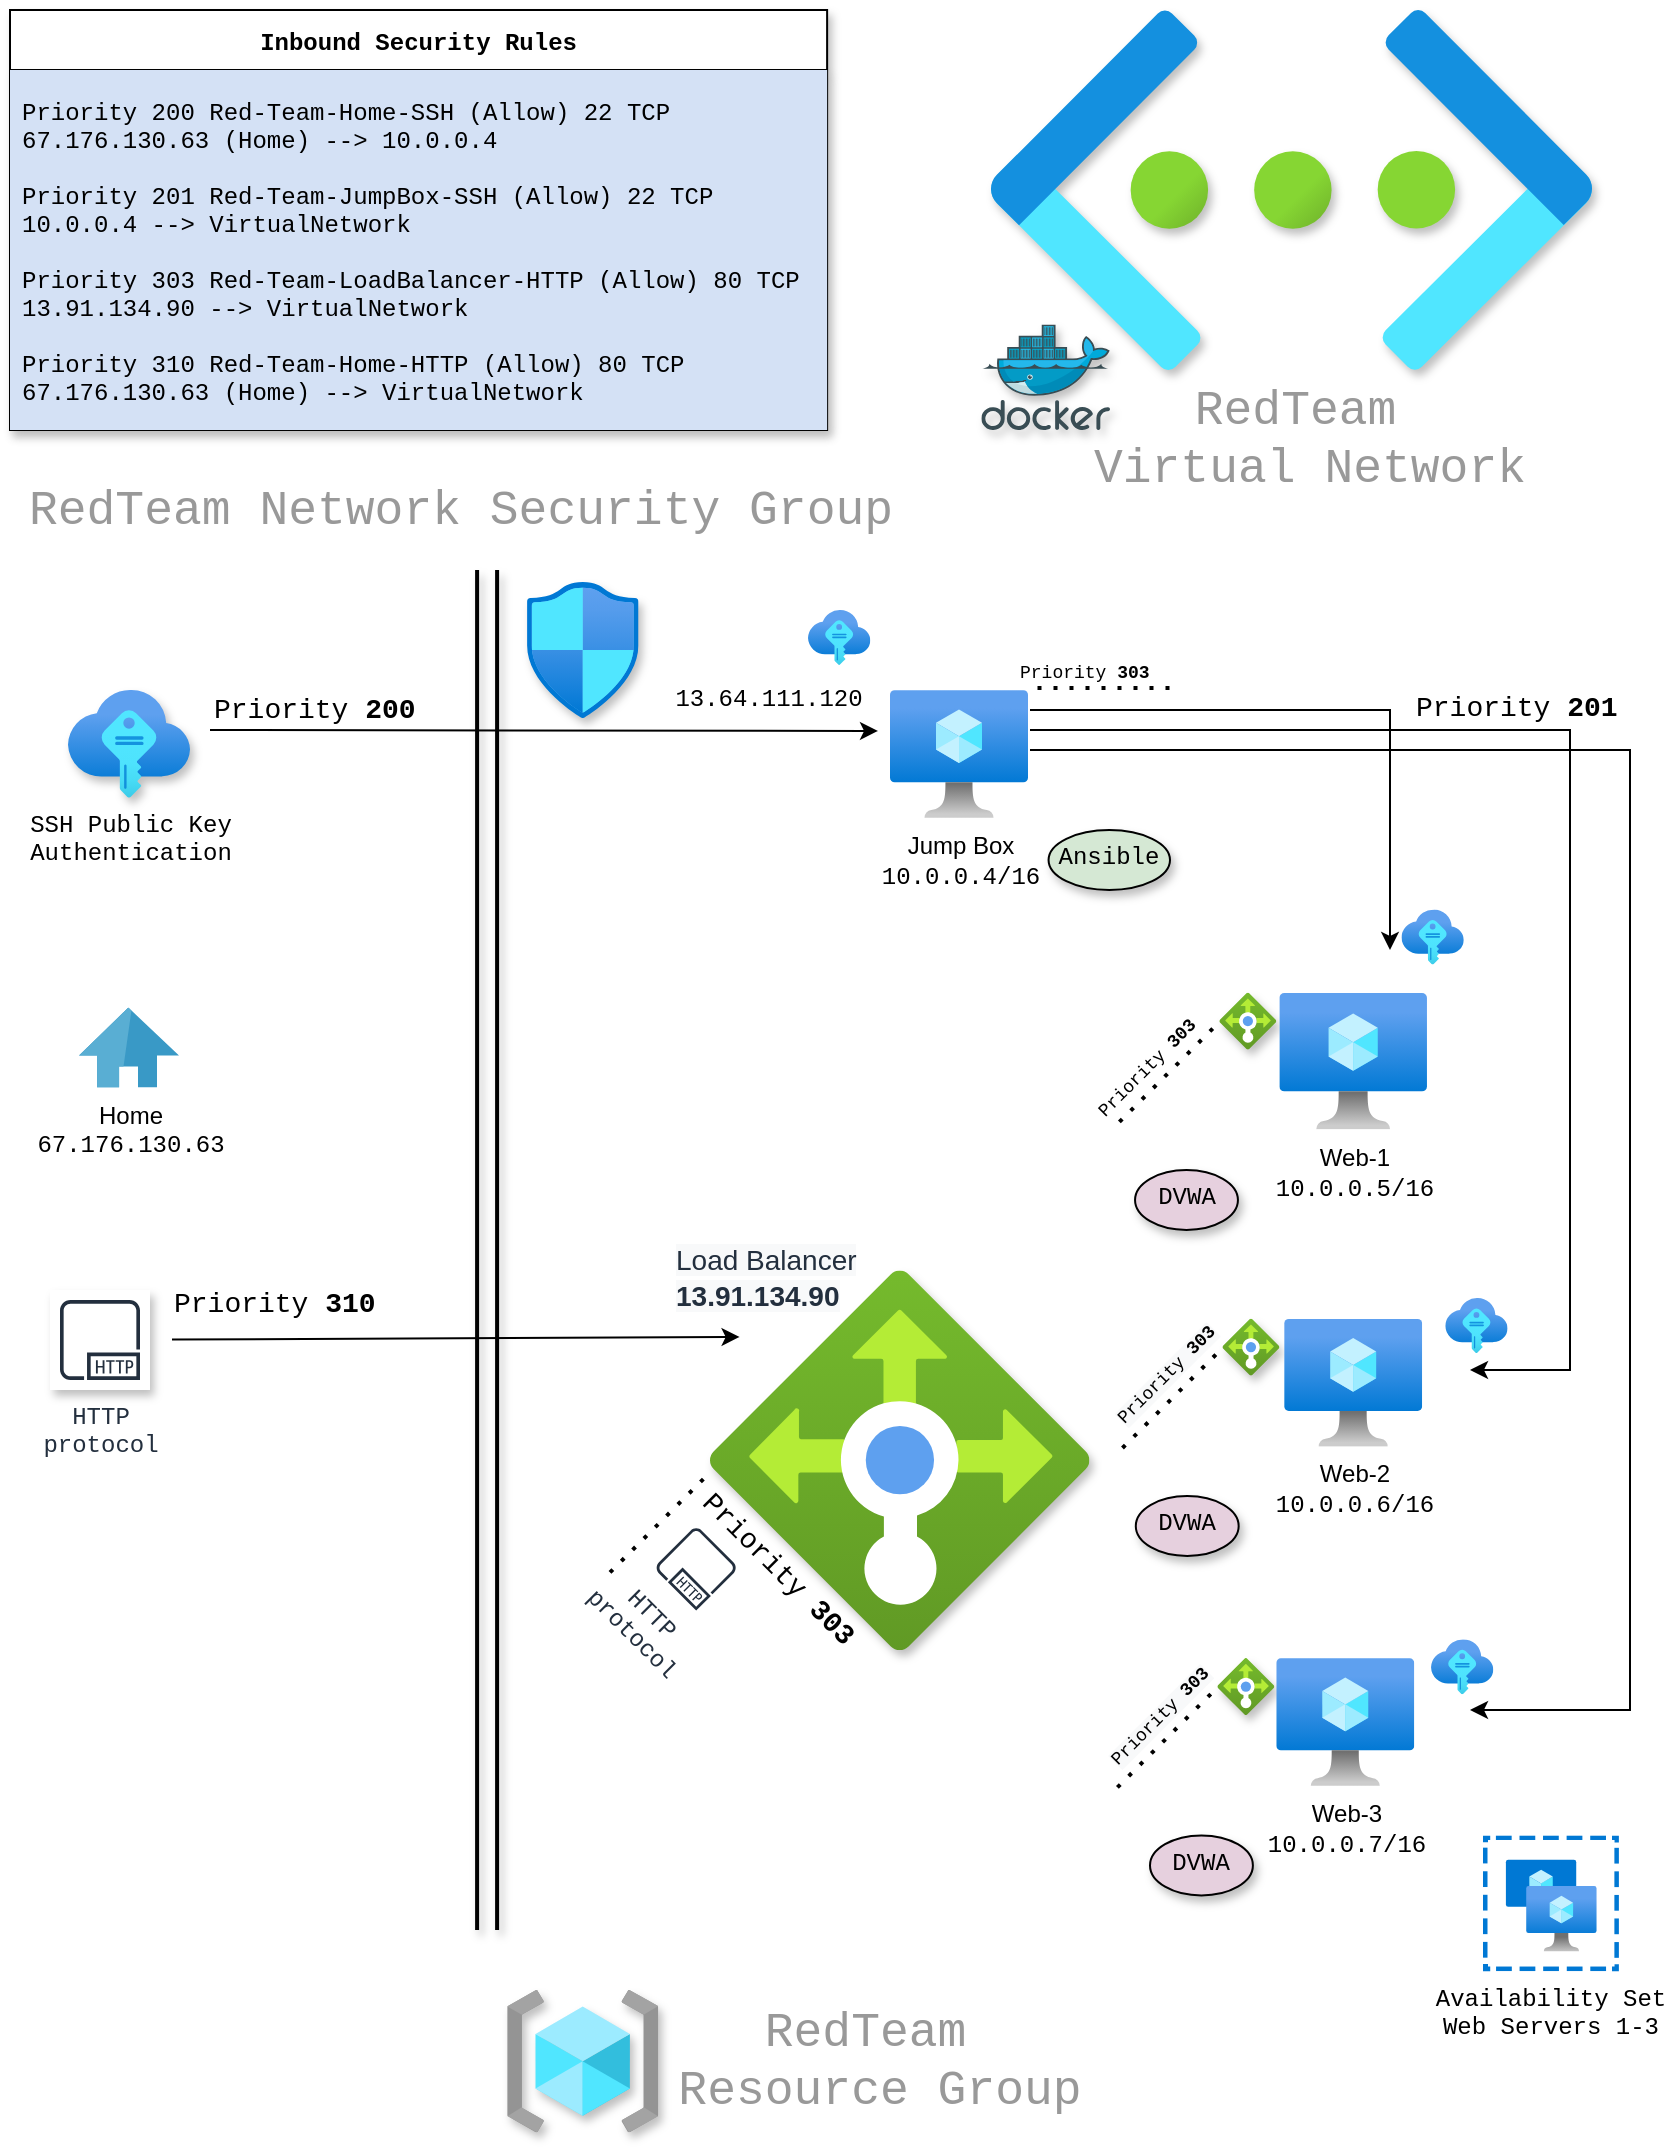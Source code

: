 <mxfile version="17.1.3" type="device"><diagram id="D3BmIXVJ4QWr_FONu_qq" name="Page-1"><mxGraphModel dx="2213" dy="1095" grid="1" gridSize="10" guides="1" tooltips="1" connect="1" arrows="1" fold="1" page="1" pageScale="1" pageWidth="850" pageHeight="1100" background="#ffffff" math="0" shadow="0"><root><mxCell id="0"/><mxCell id="1" parent="0"/><mxCell id="Kiv5lyYpGVKbAK4RdNvs-40" style="edgeStyle=orthogonalEdgeStyle;rounded=0;orthogonalLoop=1;jettySize=auto;html=1;fontFamily=Courier New;fontSize=10;" parent="1" edge="1"><mxGeometry relative="1" as="geometry"><mxPoint x="700" y="490" as="targetPoint"/><mxPoint x="520" y="370" as="sourcePoint"/><Array as="points"><mxPoint x="522" y="370"/><mxPoint x="700" y="370"/></Array></mxGeometry></mxCell><mxCell id="Kiv5lyYpGVKbAK4RdNvs-35" value="&lt;font face=&quot;Courier New&quot;&gt;13.64.111.120&lt;/font&gt;" style="text;html=1;align=center;verticalAlign=middle;resizable=0;points=[];autosize=1;strokeColor=none;fillColor=none;" parent="1" vertex="1"><mxGeometry x="334.18" y="354" width="110" height="20" as="geometry"/></mxCell><mxCell id="Kiv5lyYpGVKbAK4RdNvs-41" style="edgeStyle=orthogonalEdgeStyle;rounded=0;orthogonalLoop=1;jettySize=auto;html=1;fontFamily=Courier New;fontSize=10;" parent="1" edge="1"><mxGeometry relative="1" as="geometry"><mxPoint x="740" y="700" as="targetPoint"/><mxPoint x="520" y="380" as="sourcePoint"/><Array as="points"><mxPoint x="790" y="380"/><mxPoint x="790" y="700"/></Array></mxGeometry></mxCell><mxCell id="Kiv5lyYpGVKbAK4RdNvs-52" value="" style="sketch=0;aspect=fixed;html=1;points=[];align=center;image;fontSize=12;image=img/lib/mscae/Docker.svg;shadow=1;labelBackgroundColor=none;fontFamily=Courier New;" parent="1" vertex="1"><mxGeometry x="495.66" y="177.24" width="64.34" height="52.76" as="geometry"/></mxCell><mxCell id="Kiv5lyYpGVKbAK4RdNvs-53" value="SSH Public Key&lt;br&gt;Authentication" style="aspect=fixed;html=1;points=[];align=center;image;fontSize=12;image=img/lib/azure2/other/SSH_Keys.svg;shadow=1;labelBackgroundColor=none;fontFamily=Courier New;" parent="1" vertex="1"><mxGeometry x="39" y="360" width="61" height="53.82" as="geometry"/></mxCell><mxCell id="Kiv5lyYpGVKbAK4RdNvs-61" value="" style="endArrow=classic;html=1;rounded=0;fontFamily=Courier New;fontSize=10;entryX=-0.087;entryY=0.32;entryDx=0;entryDy=0;entryPerimeter=0;" parent="1" edge="1" target="8bTVbUueLWOZAJ9XIaE6-24"><mxGeometry relative="1" as="geometry"><mxPoint x="110" y="380" as="sourcePoint"/><mxPoint x="450" y="380.5" as="targetPoint"/></mxGeometry></mxCell><mxCell id="Kiv5lyYpGVKbAK4RdNvs-62" value="&lt;br&gt;" style="edgeLabel;resizable=0;html=1;align=center;verticalAlign=middle;shadow=1;labelBackgroundColor=none;fontFamily=Courier New;fontSize=10;" parent="Kiv5lyYpGVKbAK4RdNvs-61" connectable="0" vertex="1"><mxGeometry relative="1" as="geometry"/></mxCell><mxCell id="Kiv5lyYpGVKbAK4RdNvs-63" value="&lt;font style=&quot;font-size: 14px&quot;&gt;Priority &lt;b&gt;200&lt;/b&gt;&lt;/font&gt;" style="edgeLabel;resizable=0;html=1;align=left;verticalAlign=bottom;shadow=1;labelBackgroundColor=none;fontFamily=Courier New;fontSize=10;" parent="Kiv5lyYpGVKbAK4RdNvs-61" connectable="0" vertex="1"><mxGeometry x="-1" relative="1" as="geometry"><mxPoint as="offset"/></mxGeometry></mxCell><mxCell id="Kiv5lyYpGVKbAK4RdNvs-65" value="&lt;font style=&quot;font-size: 14px&quot;&gt;Priority &lt;b&gt;201&lt;/b&gt;&lt;/font&gt;" style="edgeLabel;resizable=0;html=1;align=left;verticalAlign=bottom;shadow=1;labelBackgroundColor=none;fontFamily=Courier New;fontSize=10;" parent="1" connectable="0" vertex="1"><mxGeometry x="710.98" y="379.02" as="geometry"/></mxCell><mxCell id="Kiv5lyYpGVKbAK4RdNvs-66" value="HTTP&#10;protocol" style="sketch=0;outlineConnect=0;fontColor=#232F3E;gradientColor=none;strokeColor=#232F3E;fillColor=#ffffff;dashed=0;verticalLabelPosition=bottom;verticalAlign=top;align=center;html=1;fontSize=12;fontStyle=0;aspect=fixed;shape=mxgraph.aws4.resourceIcon;resIcon=mxgraph.aws4.http_protocol;shadow=1;labelBackgroundColor=none;fontFamily=Courier New;" parent="1" vertex="1"><mxGeometry x="30" y="660" width="50" height="50" as="geometry"/></mxCell><mxCell id="Kiv5lyYpGVKbAK4RdNvs-67" value="" style="endArrow=classic;html=1;rounded=0;fontFamily=Courier New;fontSize=10;entryX=0.25;entryY=1;entryDx=0;entryDy=0;" parent="1" edge="1" target="Kiv5lyYpGVKbAK4RdNvs-95"><mxGeometry relative="1" as="geometry"><mxPoint x="91" y="684.76" as="sourcePoint"/><mxPoint x="340" y="685" as="targetPoint"/></mxGeometry></mxCell><mxCell id="Kiv5lyYpGVKbAK4RdNvs-69" value="&lt;font style=&quot;font-size: 14px&quot;&gt;Priority &lt;b&gt;310&lt;/b&gt;&lt;/font&gt;" style="edgeLabel;resizable=0;html=1;align=left;verticalAlign=bottom;shadow=1;labelBackgroundColor=none;fontFamily=Courier New;fontSize=10;" parent="Kiv5lyYpGVKbAK4RdNvs-67" connectable="0" vertex="1"><mxGeometry x="-1" relative="1" as="geometry"><mxPoint x="-1" y="-7" as="offset"/></mxGeometry></mxCell><mxCell id="Kiv5lyYpGVKbAK4RdNvs-71" value="" style="line;strokeWidth=2;direction=south;html=1;shadow=1;labelBackgroundColor=none;fontFamily=Courier New;fontSize=10;" parent="1" vertex="1"><mxGeometry x="238.55" y="300" width="10" height="680" as="geometry"/></mxCell><mxCell id="Kiv5lyYpGVKbAK4RdNvs-74" style="edgeStyle=orthogonalEdgeStyle;rounded=0;orthogonalLoop=1;jettySize=auto;html=1;fontFamily=Courier New;fontSize=10;" parent="1" edge="1"><mxGeometry relative="1" as="geometry"><mxPoint x="740" y="870" as="targetPoint"/><mxPoint x="520" y="390" as="sourcePoint"/><Array as="points"><mxPoint x="820" y="390"/><mxPoint x="820" y="870"/></Array></mxGeometry></mxCell><mxCell id="Kiv5lyYpGVKbAK4RdNvs-94" value="" style="aspect=fixed;html=1;points=[];align=center;image;fontSize=12;image=img/lib/azure2/networking/Load_Balancers.svg;shadow=1;labelBackgroundColor=none;fontFamily=Courier New;" parent="1" vertex="1"><mxGeometry x="360" y="650.3" width="189.7" height="189.7" as="geometry"/></mxCell><mxCell id="Kiv5lyYpGVKbAK4RdNvs-95" value="&lt;font style=&quot;font-size: 14px&quot;&gt;&lt;span style=&quot;color: rgb(35 , 47 , 62) ; font-family: &amp;#34;helvetica&amp;#34; ; font-style: normal ; font-weight: 400 ; letter-spacing: normal ; text-align: center ; text-indent: 0px ; text-transform: none ; word-spacing: 0px ; background-color: rgb(248 , 249 , 250) ; display: inline ; float: none&quot;&gt;Load Balancer&lt;/span&gt;&lt;br style=&quot;color: rgb(35 , 47 , 62) ; font-family: &amp;#34;helvetica&amp;#34; ; font-style: normal ; font-weight: 400 ; letter-spacing: normal ; text-align: center ; text-indent: 0px ; text-transform: none ; word-spacing: 0px ; background-color: rgb(248 , 249 , 250)&quot;&gt;&lt;b style=&quot;color: rgb(35 , 47 , 62) ; font-family: &amp;#34;helvetica&amp;#34; ; font-style: normal ; letter-spacing: normal ; text-align: center ; text-indent: 0px ; text-transform: none ; word-spacing: 0px ; background-color: rgb(248 , 249 , 250)&quot;&gt;13.91.134.90&lt;/b&gt;&lt;/font&gt;" style="text;whiteSpace=wrap;html=1;fontSize=11;fontFamily=Courier New;" parent="1" vertex="1"><mxGeometry x="341.05" y="630" width="135" height="53.45" as="geometry"/></mxCell><mxCell id="Kiv5lyYpGVKbAK4RdNvs-125" value="" style="shape=image;html=1;verticalAlign=top;verticalLabelPosition=bottom;labelBackgroundColor=#ffffff;imageAspect=0;aspect=fixed;image=https://cdn0.iconfinder.com/data/icons/social-media-2104/24/social_media_social_media_logo_docker-128.png;shadow=1;fontFamily=Courier New;fontSize=11;" parent="1" vertex="1"><mxGeometry x="522.21" y="386.16" width="50.68" height="50.68" as="geometry"/></mxCell><mxCell id="Kiv5lyYpGVKbAK4RdNvs-131" value="Ansible" style="ellipse;whiteSpace=wrap;html=1;fontFamily=Courier New;verticalAlign=top;labelBackgroundColor=none;shadow=1;fillColor=#D5E8D4;" parent="1" vertex="1"><mxGeometry x="529.28" y="430" width="60.72" height="30" as="geometry"/></mxCell><mxCell id="Kiv5lyYpGVKbAK4RdNvs-137" value="Inbound Security Rules" style="swimlane;fontStyle=1;childLayout=stackLayout;horizontal=1;startSize=30;horizontalStack=0;resizeParent=1;resizeParentMax=0;resizeLast=0;collapsible=1;marginBottom=0;shadow=1;labelBackgroundColor=none;fontFamily=Courier New;fontSize=12;" parent="1" vertex="1"><mxGeometry x="10" y="20" width="408.56" height="210" as="geometry"/></mxCell><mxCell id="Kiv5lyYpGVKbAK4RdNvs-138" value="Priority 200 Red-Team-Home-SSH (Allow) 22 TCP&#10;67.176.130.63 (Home) --&gt; 10.0.0.4&#10;&#10;Priority 201 Red-Team-JumpBox-SSH (Allow) 22 TCP&#10;10.0.0.4 --&gt; VirtualNetwork&#10;&#10;Priority 303 Red-Team-LoadBalancer-HTTP (Allow) 80 TCP&#10;13.91.134.90 --&gt; VirtualNetwork&#10;&#10;Priority 310 Red-Team-Home-HTTP (Allow) 80 TCP&#10;67.176.130.63 (Home) --&gt; VirtualNetwork" style="text;strokeColor=none;fillColor=#D4E1F5;align=left;verticalAlign=middle;spacingLeft=4;spacingRight=4;overflow=hidden;points=[[0,0.5],[1,0.5]];portConstraint=eastwest;rotatable=0;shadow=1;labelBackgroundColor=none;fontFamily=Courier New;fontSize=12;" parent="Kiv5lyYpGVKbAK4RdNvs-137" vertex="1"><mxGeometry y="30" width="408.56" height="180" as="geometry"/></mxCell><mxCell id="Kiv5lyYpGVKbAK4RdNvs-146" value="" style="shape=image;html=1;verticalAlign=top;verticalLabelPosition=bottom;labelBackgroundColor=#ffffff;imageAspect=0;aspect=fixed;image=https://cdn0.iconfinder.com/data/icons/social-media-2104/24/social_media_social_media_logo_docker-128.png;shadow=1;fontFamily=Courier New;fontSize=11;" parent="1" vertex="1"><mxGeometry x="600.94" y="558.79" width="41.21" height="41.21" as="geometry"/></mxCell><mxCell id="Kiv5lyYpGVKbAK4RdNvs-147" value="DVWA" style="ellipse;whiteSpace=wrap;html=1;fontFamily=Courier New;verticalAlign=top;labelBackgroundColor=none;shadow=1;fillColor=#E6D0DE;" parent="1" vertex="1"><mxGeometry x="572.52" y="600" width="51.45" height="30" as="geometry"/></mxCell><mxCell id="Kiv5lyYpGVKbAK4RdNvs-158" value="" style="line;strokeWidth=2;direction=south;html=1;shadow=1;labelBackgroundColor=none;fontFamily=Courier New;fontSize=10;" parent="1" vertex="1"><mxGeometry x="248.55" y="300" width="10" height="680" as="geometry"/></mxCell><mxCell id="Kiv5lyYpGVKbAK4RdNvs-165" value="" style="aspect=fixed;html=1;points=[];align=center;image;fontSize=12;image=img/lib/azure2/networking/Load_Balancers.svg;shadow=1;labelBackgroundColor=none;fontFamily=Courier New;" parent="1" vertex="1"><mxGeometry x="614.69" y="511.34" width="28.45" height="28.45" as="geometry"/></mxCell><mxCell id="Kiv5lyYpGVKbAK4RdNvs-170" value="&lt;span style=&quot;color: rgb(153 , 153 , 153) ; text-align: left&quot;&gt;&lt;font style=&quot;font-size: 24px&quot;&gt;RedTeam Network Security Group&lt;/font&gt;&lt;/span&gt;" style="text;html=1;align=center;verticalAlign=middle;resizable=0;points=[];autosize=1;strokeColor=none;fillColor=none;fontSize=14;fontFamily=Courier New;" parent="1" vertex="1"><mxGeometry x="10.0" y="255.52" width="450" height="30" as="geometry"/></mxCell><mxCell id="Kiv5lyYpGVKbAK4RdNvs-172" value="" style="aspect=fixed;html=1;points=[];align=center;image;fontSize=12;image=img/lib/azure2/general/Resource_Groups.svg;shadow=1;labelBackgroundColor=none;fontFamily=Courier New;" parent="1" vertex="1"><mxGeometry x="258.55" y="1010" width="75.63" height="71.18" as="geometry"/></mxCell><mxCell id="Kiv5lyYpGVKbAK4RdNvs-176" value="&lt;span style=&quot;color: rgb(153 , 153 , 153) ; text-align: left&quot;&gt;&lt;font&gt;&lt;font style=&quot;font-size: 24px&quot;&gt;RedTeam&amp;nbsp;&lt;br&gt;Resource Group&lt;/font&gt;&lt;br&gt;&lt;/font&gt;&lt;/span&gt;" style="text;html=1;strokeColor=none;fillColor=none;align=center;verticalAlign=middle;whiteSpace=wrap;rounded=0;shadow=1;labelBackgroundColor=none;fontFamily=Courier New;fontSize=18;" parent="1" vertex="1"><mxGeometry x="339.7" y="1020.59" width="210" height="50" as="geometry"/></mxCell><mxCell id="Kiv5lyYpGVKbAK4RdNvs-177" value="&lt;font style=&quot;font-size: 14px&quot;&gt;Priority &lt;b&gt;303&lt;/b&gt;&lt;/font&gt;" style="edgeLabel;resizable=0;html=1;align=left;verticalAlign=bottom;shadow=1;labelBackgroundColor=none;fontFamily=Courier New;fontSize=10;rotation=45;" parent="1" connectable="0" vertex="1"><mxGeometry x="350" y="770.0" as="geometry"/></mxCell><mxCell id="Kiv5lyYpGVKbAK4RdNvs-178" value="" style="endArrow=none;dashed=1;html=1;dashPattern=1 3;strokeWidth=2;rounded=0;fontFamily=Courier New;fontSize=18;" parent="1" edge="1"><mxGeometry width="50" height="50" relative="1" as="geometry"><mxPoint x="564.69" y="575.98" as="sourcePoint"/><mxPoint x="614.69" y="525.98" as="targetPoint"/><Array as="points"><mxPoint x="594.69" y="545.98"/></Array></mxGeometry></mxCell><mxCell id="Kiv5lyYpGVKbAK4RdNvs-183" value="" style="endArrow=none;dashed=1;html=1;dashPattern=1 3;strokeWidth=2;rounded=0;fontFamily=Courier New;fontSize=18;" parent="1" edge="1"><mxGeometry width="50" height="50" relative="1" as="geometry"><mxPoint x="310" y="801.21" as="sourcePoint"/><mxPoint x="360" y="751.21" as="targetPoint"/></mxGeometry></mxCell><mxCell id="Kiv5lyYpGVKbAK4RdNvs-184" value="" style="aspect=fixed;html=1;points=[];align=center;image;fontSize=12;image=img/lib/azure2/networking/Virtual_Networks.svg;shadow=1;labelBackgroundColor=none;fontFamily=Courier New;" parent="1" vertex="1"><mxGeometry x="500" y="20" width="301.5" height="180" as="geometry"/></mxCell><mxCell id="Kiv5lyYpGVKbAK4RdNvs-185" value="" style="shape=image;html=1;verticalAlign=top;verticalLabelPosition=bottom;labelBackgroundColor=#ffffff;imageAspect=0;aspect=fixed;image=https://cdn1.iconfinder.com/data/icons/operating-system-flat-1/30/ubuntu-128.png;shadow=1;fontFamily=Courier New;fontSize=24;" parent="1" vertex="1"><mxGeometry x="750" y="165.53" width="64.47" height="64.47" as="geometry"/></mxCell><mxCell id="Kiv5lyYpGVKbAK4RdNvs-189" value="" style="shape=image;html=1;verticalAlign=top;verticalLabelPosition=bottom;labelBackgroundColor=#ffffff;imageAspect=0;aspect=fixed;image=https://cdn1.iconfinder.com/data/icons/logos-brands-1/24/logo_brand_brands_logos_ubuntu-128.png;shadow=1;fontFamily=Courier New;fontSize=24;fontStyle=1" parent="1" vertex="1"><mxGeometry x="650.97" y="457.29" width="40" height="40" as="geometry"/></mxCell><mxCell id="Kiv5lyYpGVKbAK4RdNvs-191" value="" style="shape=image;html=1;verticalAlign=top;verticalLabelPosition=bottom;labelBackgroundColor=#ffffff;imageAspect=0;aspect=fixed;image=https://cdn0.iconfinder.com/data/icons/social-media-2104/24/social_media_social_media_logo_docker-128.png;shadow=1;fontFamily=Courier New;fontSize=11;" parent="1" vertex="1"><mxGeometry x="600.94" y="721.8" width="41.21" height="41.21" as="geometry"/></mxCell><mxCell id="Kiv5lyYpGVKbAK4RdNvs-192" value="DVWA" style="ellipse;whiteSpace=wrap;html=1;fontFamily=Courier New;verticalAlign=top;labelBackgroundColor=none;shadow=1;fillColor=#E6D0DE;" parent="1" vertex="1"><mxGeometry x="572.89" y="763.01" width="51.45" height="30" as="geometry"/></mxCell><mxCell id="Kiv5lyYpGVKbAK4RdNvs-194" value="" style="aspect=fixed;html=1;points=[];align=center;image;fontSize=12;image=img/lib/azure2/networking/Load_Balancers.svg;shadow=1;labelBackgroundColor=none;fontFamily=Courier New;" parent="1" vertex="1"><mxGeometry x="616.24" y="674.35" width="28.45" height="28.45" as="geometry"/></mxCell><mxCell id="Kiv5lyYpGVKbAK4RdNvs-195" value="" style="endArrow=none;dashed=1;html=1;dashPattern=1 3;strokeWidth=2;rounded=0;fontFamily=Courier New;fontSize=18;" parent="1" edge="1"><mxGeometry width="50" height="50" relative="1" as="geometry"><mxPoint x="566.24" y="738.99" as="sourcePoint"/><mxPoint x="616.24" y="688.99" as="targetPoint"/><Array as="points"><mxPoint x="596.24" y="708.99"/></Array></mxGeometry></mxCell><mxCell id="Kiv5lyYpGVKbAK4RdNvs-197" value="" style="shape=image;html=1;verticalAlign=top;verticalLabelPosition=bottom;labelBackgroundColor=#ffffff;imageAspect=0;aspect=fixed;image=https://cdn1.iconfinder.com/data/icons/logos-brands-1/24/logo_brand_brands_logos_ubuntu-128.png;shadow=1;fontFamily=Courier New;fontSize=24;fontStyle=1" parent="1" vertex="1"><mxGeometry x="716.09" y="707.76" width="40" height="40" as="geometry"/></mxCell><mxCell id="Kiv5lyYpGVKbAK4RdNvs-198" value="" style="shape=image;html=1;verticalAlign=top;verticalLabelPosition=bottom;labelBackgroundColor=#ffffff;imageAspect=0;aspect=fixed;image=https://cdn0.iconfinder.com/data/icons/social-media-2104/24/social_media_social_media_logo_docker-128.png;shadow=1;fontFamily=Courier New;fontSize=11;" parent="1" vertex="1"><mxGeometry x="605.21" y="891.5" width="41.21" height="41.21" as="geometry"/></mxCell><mxCell id="Kiv5lyYpGVKbAK4RdNvs-199" value="DVWA" style="ellipse;whiteSpace=wrap;html=1;fontFamily=Courier New;verticalAlign=top;labelBackgroundColor=none;shadow=1;fillColor=#E6D0DE;" parent="1" vertex="1"><mxGeometry x="580.0" y="932.71" width="51.45" height="30" as="geometry"/></mxCell><mxCell id="Kiv5lyYpGVKbAK4RdNvs-201" value="" style="aspect=fixed;html=1;points=[];align=center;image;fontSize=12;image=img/lib/azure2/networking/Load_Balancers.svg;shadow=1;labelBackgroundColor=none;fontFamily=Courier New;" parent="1" vertex="1"><mxGeometry x="613.7" y="844.05" width="28.45" height="28.45" as="geometry"/></mxCell><mxCell id="Kiv5lyYpGVKbAK4RdNvs-202" value="" style="endArrow=none;dashed=1;html=1;dashPattern=1 3;strokeWidth=2;rounded=0;fontFamily=Courier New;fontSize=18;" parent="1" edge="1"><mxGeometry width="50" height="50" relative="1" as="geometry"><mxPoint x="563.7" y="908.69" as="sourcePoint"/><mxPoint x="613.7" y="858.69" as="targetPoint"/><Array as="points"><mxPoint x="593.7" y="878.69"/></Array></mxGeometry></mxCell><mxCell id="Kiv5lyYpGVKbAK4RdNvs-204" value="" style="shape=image;html=1;verticalAlign=top;verticalLabelPosition=bottom;labelBackgroundColor=#ffffff;imageAspect=0;aspect=fixed;image=https://cdn1.iconfinder.com/data/icons/logos-brands-1/24/logo_brand_brands_logos_ubuntu-128.png;shadow=1;fontFamily=Courier New;fontSize=24;fontStyle=1" parent="1" vertex="1"><mxGeometry x="710.0" y="880" width="40" height="40" as="geometry"/></mxCell><mxCell id="8bTVbUueLWOZAJ9XIaE6-7" value="&lt;font style=&quot;font-size: 9px&quot;&gt;Priority &lt;b&gt;303&lt;/b&gt;&lt;/font&gt;" style="edgeLabel;resizable=0;html=1;align=left;verticalAlign=bottom;shadow=1;labelBackgroundColor=none;fontFamily=Courier New;fontSize=10;rotation=-45;" connectable="0" vertex="1" parent="1"><mxGeometry x="560.0" y="579.4" as="geometry"/></mxCell><mxCell id="8bTVbUueLWOZAJ9XIaE6-10" value="&lt;meta charset=&quot;utf-8&quot;&gt;&lt;span style=&quot;color: rgb(0, 0, 0); font-family: &amp;quot;courier new&amp;quot;; font-size: 9px; font-style: normal; font-weight: 400; letter-spacing: normal; text-align: left; text-indent: 0px; text-transform: none; word-spacing: 0px; background-color: rgb(248, 249, 250); display: inline; float: none;&quot;&gt;Priority&lt;span&gt;&amp;nbsp;&lt;/span&gt;&lt;/span&gt;&lt;b style=&quot;color: rgb(0, 0, 0); font-family: &amp;quot;courier new&amp;quot;; font-size: 9px; font-style: normal; letter-spacing: normal; text-align: left; text-indent: 0px; text-transform: none; word-spacing: 0px; background-color: rgb(248, 249, 250);&quot;&gt;303&lt;/b&gt;" style="text;whiteSpace=wrap;html=1;fontSize=9;fontFamily=Courier New;rotation=-45;" vertex="1" parent="1"><mxGeometry x="549.7" y="683.45" width="90" height="19.67" as="geometry"/></mxCell><mxCell id="8bTVbUueLWOZAJ9XIaE6-11" value="&lt;meta charset=&quot;utf-8&quot;&gt;&lt;span style=&quot;color: rgb(0, 0, 0); font-family: &amp;quot;courier new&amp;quot;; font-size: 9px; font-style: normal; font-weight: 400; letter-spacing: normal; text-align: left; text-indent: 0px; text-transform: none; word-spacing: 0px; background-color: rgb(248, 249, 250); display: inline; float: none;&quot;&gt;Priority&lt;span&gt;&amp;nbsp;&lt;/span&gt;&lt;/span&gt;&lt;b style=&quot;color: rgb(0, 0, 0); font-family: &amp;quot;courier new&amp;quot;; font-size: 9px; font-style: normal; letter-spacing: normal; text-align: left; text-indent: 0px; text-transform: none; word-spacing: 0px; background-color: rgb(248, 249, 250);&quot;&gt;303&lt;/b&gt;" style="text;whiteSpace=wrap;html=1;fontSize=9;fontFamily=Courier New;rotation=-45;" vertex="1" parent="1"><mxGeometry x="549.7" y="862.17" width="68.55" height="20" as="geometry"/></mxCell><mxCell id="8bTVbUueLWOZAJ9XIaE6-14" value="&lt;font style=&quot;font-size: 9px&quot;&gt;Priority &lt;b&gt;303&lt;/b&gt;&lt;/font&gt;" style="edgeLabel;resizable=0;html=1;align=left;verticalAlign=bottom;shadow=1;labelBackgroundColor=none;fontFamily=Courier New;fontSize=10;rotation=0;" connectable="0" vertex="1" parent="1"><mxGeometry x="513.16" y="359.0" as="geometry"/></mxCell><mxCell id="8bTVbUueLWOZAJ9XIaE6-15" value="" style="aspect=fixed;html=1;points=[];align=center;image;fontSize=12;image=img/lib/azure2/other/SSH_Keys.svg;fontFamily=Courier New;fillColor=#D4E1F5;" vertex="1" parent="1"><mxGeometry x="705.73" y="469.79" width="31.17" height="27.5" as="geometry"/></mxCell><mxCell id="8bTVbUueLWOZAJ9XIaE6-16" value="" style="aspect=fixed;html=1;points=[];align=center;image;fontSize=12;image=img/lib/azure2/other/SSH_Keys.svg;fontFamily=Courier New;fillColor=#D4E1F5;" vertex="1" parent="1"><mxGeometry x="727.63" y="664.01" width="31.17" height="27.5" as="geometry"/></mxCell><mxCell id="8bTVbUueLWOZAJ9XIaE6-17" value="" style="aspect=fixed;html=1;points=[];align=center;image;fontSize=12;image=img/lib/azure2/other/SSH_Keys.svg;fontFamily=Courier New;fillColor=#D4E1F5;" vertex="1" parent="1"><mxGeometry x="720.51" y="834.67" width="31.17" height="27.5" as="geometry"/></mxCell><mxCell id="8bTVbUueLWOZAJ9XIaE6-18" value="HTTP&#10;protocol" style="sketch=0;outlineConnect=0;fontColor=#232F3E;gradientColor=none;strokeColor=#232F3E;fillColor=#ffffff;dashed=0;verticalLabelPosition=bottom;verticalAlign=top;align=center;html=1;fontSize=12;fontStyle=0;aspect=fixed;shape=mxgraph.aws4.resourceIcon;resIcon=mxgraph.aws4.http_protocol;fontFamily=Courier New;rotation=45;" vertex="1" parent="1"><mxGeometry x="334.18" y="780" width="37.83" height="37.83" as="geometry"/></mxCell><mxCell id="8bTVbUueLWOZAJ9XIaE6-19" value="" style="endArrow=none;dashed=1;html=1;dashPattern=1 3;strokeWidth=2;rounded=0;fontFamily=Courier New;fontSize=18;" edge="1" parent="1"><mxGeometry width="50" height="50" relative="1" as="geometry"><mxPoint x="523.75" y="359.0" as="sourcePoint"/><mxPoint x="590.3" y="359" as="targetPoint"/></mxGeometry></mxCell><mxCell id="8bTVbUueLWOZAJ9XIaE6-21" value="Availability Set&lt;br&gt;Web Servers 1-3" style="aspect=fixed;html=1;points=[];align=center;image;fontSize=12;image=img/lib/azure2/compute/Availability_Sets.svg;fontFamily=Courier New;fillColor=#D4E1F5;" vertex="1" parent="1"><mxGeometry x="746.47" y="932.71" width="68" height="68" as="geometry"/></mxCell><mxCell id="8bTVbUueLWOZAJ9XIaE6-22" value="" style="aspect=fixed;html=1;points=[];align=center;image;fontSize=12;image=img/lib/azure2/networking/Network_Security_Groups.svg;fontFamily=Courier New;fillColor=#D4E1F5;shadow=1;" vertex="1" parent="1"><mxGeometry x="268.37" y="306" width="56.0" height="68" as="geometry"/></mxCell><mxCell id="8bTVbUueLWOZAJ9XIaE6-24" value="&lt;span style=&quot;font-family: &amp;#34;helvetica&amp;#34;&quot;&gt;Jump Box&lt;/span&gt;&lt;br style=&quot;font-family: &amp;#34;helvetica&amp;#34;&quot;&gt;&lt;span style=&quot;font-family: &amp;#34;helvetica&amp;#34;&quot;&gt;&lt;font face=&quot;Courier New&quot;&gt;10.0.0.4/16&lt;/font&gt;&lt;/span&gt;" style="aspect=fixed;html=1;points=[];align=center;image;fontSize=12;image=img/lib/azure2/compute/Virtual_Machine.svg;fontFamily=Courier New;fillColor=#D4E1F5;" vertex="1" parent="1"><mxGeometry x="450" y="360" width="69" height="64" as="geometry"/></mxCell><mxCell id="8bTVbUueLWOZAJ9XIaE6-25" value="&lt;span style=&quot;color: rgb(0 , 0 , 0) ; font-family: &amp;#34;helvetica&amp;#34; ; font-size: 12px ; font-style: normal ; font-weight: 400 ; letter-spacing: normal ; text-align: center ; text-indent: 0px ; text-transform: none ; word-spacing: 0px ; background-color: rgb(255 , 255 , 255) ; display: inline ; float: none&quot;&gt;Web-1&lt;/span&gt;&lt;br style=&quot;color: rgb(0 , 0 , 0) ; font-family: &amp;#34;helvetica&amp;#34; ; font-size: 12px ; font-style: normal ; font-weight: 400 ; letter-spacing: normal ; text-align: center ; text-indent: 0px ; text-transform: none ; word-spacing: 0px&quot;&gt;&lt;span style=&quot;color: rgb(0 , 0 , 0) ; font-family: &amp;#34;helvetica&amp;#34; ; font-size: 12px ; font-style: normal ; letter-spacing: normal ; text-align: center ; text-indent: 0px ; text-transform: none ; word-spacing: 0px&quot;&gt;&lt;font face=&quot;Courier New&quot;&gt;10.0.0.5/16&lt;/font&gt;&lt;/span&gt;" style="aspect=fixed;html=1;points=[];align=center;image;fontSize=12;image=img/lib/azure2/compute/Virtual_Machine.svg;fontFamily=Courier New;fillColor=#D4E1F5;" vertex="1" parent="1"><mxGeometry x="644.69" y="511.34" width="73.8" height="68.45" as="geometry"/></mxCell><mxCell id="8bTVbUueLWOZAJ9XIaE6-29" value="&lt;span style=&quot;color: rgb(0 , 0 , 0) ; font-family: &amp;#34;helvetica&amp;#34; ; font-size: 12px ; font-style: normal ; font-weight: 400 ; letter-spacing: normal ; text-align: center ; text-indent: 0px ; text-transform: none ; word-spacing: 0px ; background-color: rgb(255 , 255 , 255) ; display: inline ; float: none&quot;&gt;Web-2&lt;/span&gt;&lt;br style=&quot;color: rgb(0 , 0 , 0) ; font-family: &amp;#34;helvetica&amp;#34; ; font-size: 12px ; font-style: normal ; font-weight: 400 ; letter-spacing: normal ; text-align: center ; text-indent: 0px ; text-transform: none ; word-spacing: 0px&quot;&gt;&lt;span style=&quot;color: rgb(0 , 0 , 0) ; font-family: &amp;#34;helvetica&amp;#34; ; font-size: 12px ; font-style: normal ; letter-spacing: normal ; text-align: center ; text-indent: 0px ; text-transform: none ; word-spacing: 0px&quot;&gt;&lt;font face=&quot;Courier New&quot;&gt;10.0.0.6/16&lt;/font&gt;&lt;/span&gt;" style="aspect=fixed;html=1;points=[];align=center;image;fontSize=12;image=img/lib/azure2/compute/Virtual_Machine.svg;fontFamily=Courier New;fillColor=#D4E1F5;" vertex="1" parent="1"><mxGeometry x="647.09" y="674.35" width="69" height="64" as="geometry"/></mxCell><mxCell id="8bTVbUueLWOZAJ9XIaE6-33" value="&lt;span style=&quot;color: rgb(0 , 0 , 0) ; font-family: &amp;#34;helvetica&amp;#34; ; font-size: 12px ; font-style: normal ; font-weight: 400 ; letter-spacing: normal ; text-align: center ; text-indent: 0px ; text-transform: none ; word-spacing: 0px ; background-color: rgb(255 , 255 , 255) ; display: inline ; float: none&quot;&gt;Web-3&lt;/span&gt;&lt;br style=&quot;color: rgb(0 , 0 , 0) ; font-family: &amp;#34;helvetica&amp;#34; ; font-size: 12px ; font-style: normal ; font-weight: 400 ; letter-spacing: normal ; text-align: center ; text-indent: 0px ; text-transform: none ; word-spacing: 0px&quot;&gt;&lt;span style=&quot;color: rgb(0 , 0 , 0) ; font-family: &amp;#34;helvetica&amp;#34; ; font-size: 12px ; font-style: normal ; letter-spacing: normal ; text-align: center ; text-indent: 0px ; text-transform: none ; word-spacing: 0px&quot;&gt;&lt;font face=&quot;Courier New&quot;&gt;10.0.0.7/16&lt;/font&gt;&lt;/span&gt;" style="aspect=fixed;html=1;points=[];align=center;image;fontSize=12;image=img/lib/azure2/compute/Virtual_Machine.svg;fontFamily=Courier New;fillColor=#D4E1F5;" vertex="1" parent="1"><mxGeometry x="643.14" y="844.05" width="69" height="64" as="geometry"/></mxCell><mxCell id="8bTVbUueLWOZAJ9XIaE6-36" value="" style="aspect=fixed;html=1;points=[];align=center;image;fontSize=12;image=img/lib/azure2/other/SSH_Keys.svg;fontFamily=Courier New;fillColor=#D4E1F5;" vertex="1" parent="1"><mxGeometry x="409" y="320" width="31.17" height="27.5" as="geometry"/></mxCell><mxCell id="8bTVbUueLWOZAJ9XIaE6-37" value="&lt;span style=&quot;color: rgb(153 , 153 , 153) ; text-align: left&quot;&gt;&lt;font&gt;&lt;font style=&quot;font-size: 24px&quot;&gt;&lt;font&gt;RedTeam&amp;nbsp;&lt;br&gt;&lt;/font&gt;Virtual Network&lt;br&gt;&lt;/font&gt;&lt;br&gt;&lt;/font&gt;&lt;/span&gt;" style="text;html=1;strokeColor=none;fillColor=none;align=center;verticalAlign=middle;whiteSpace=wrap;rounded=0;shadow=1;labelBackgroundColor=none;fontFamily=Courier New;fontSize=18;" vertex="1" parent="1"><mxGeometry x="540" y="205.52" width="240" height="80" as="geometry"/></mxCell><mxCell id="8bTVbUueLWOZAJ9XIaE6-41" value="&lt;span style=&quot;background-color: rgb(255 , 255 , 255)&quot;&gt;&lt;font color=&quot;#000000&quot;&gt;&lt;span style=&quot;text-align: left&quot;&gt;&lt;font face=&quot;Helvetica&quot;&gt;Home&lt;/font&gt;&lt;br&gt;&lt;/span&gt;&lt;span style=&quot;text-align: left&quot;&gt;67&lt;/span&gt;&lt;span style=&quot;text-align: left&quot;&gt;.176.130.63&lt;/span&gt;&lt;/font&gt;&lt;/span&gt;" style="sketch=0;aspect=fixed;html=1;points=[];align=center;image;fontSize=12;image=img/lib/mscae/Azure_Home.svg;shadow=0;fontFamily=Courier New;fontColor=#FFFFFF;fillColor=#E6D0DE;" vertex="1" parent="1"><mxGeometry x="44.5" y="518.79" width="50" height="40" as="geometry"/></mxCell><mxCell id="8bTVbUueLWOZAJ9XIaE6-46" value="" style="shape=image;html=1;verticalAlign=top;verticalLabelPosition=bottom;labelBackgroundColor=#ffffff;imageAspect=0;aspect=fixed;image=https://cdn1.iconfinder.com/data/icons/logos-brands-1/24/logo_brand_brands_logos_ubuntu-128.png;shadow=1;fontFamily=Courier New;fontSize=24;fontStyle=1" vertex="1" parent="1"><mxGeometry x="400.17" y="391.5" width="40" height="40" as="geometry"/></mxCell></root></mxGraphModel></diagram></mxfile>
